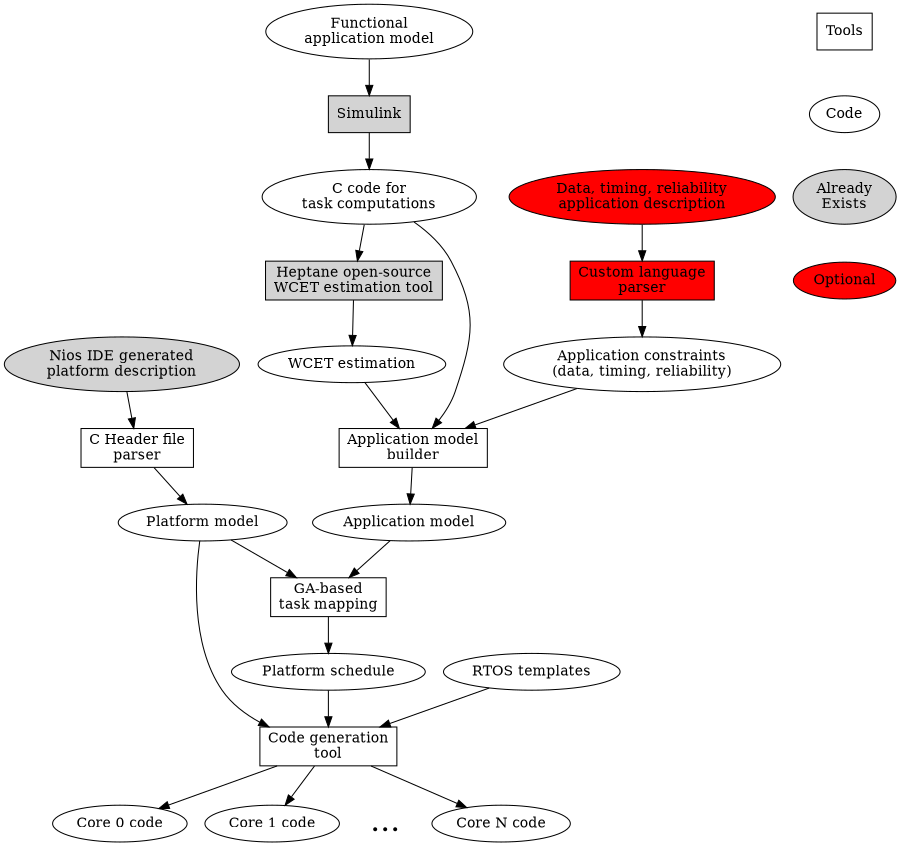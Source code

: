 digraph g {

	size="6,6";
	system_desc [style=filled,label="Nios IDE generated\nplatform description"]
	head_parse [shape=box,label="C Header file\nparser"]
	plat_model [label="Platform model"]
	plat_model -> code_gen

	func_model [label="Functional\napplication model"]
	Simulink [shape=box,style=filled]
	func_model -> Simulink -> app_code
	system_desc -> head_parse -> plat_model


	app_desc [style=filled,fillcolor="red",label="Data, timing, reliability\napplication description"]
	parser [style=filled,fillcolor="red",shape=box,label="Custom language\nparser"]
	abstract_model [label="Application constraints\n(data, timing, reliability)"]
	app_code [label="C code for\ntask computations"]
	heptane [style=filled,shape=box,label="Heptane open-source\nWCET estimation tool"]
	wcet_est [label="WCET estimation"]
	app_builder [shape=box,label="Application model\nbuilder"]
	app_mod [label="Application model"]

	app_desc -> parser
	parser -> abstract_model
	abstract_model -> app_builder
	app_code -> heptane
	app_code -> app_builder
	heptane -> wcet_est
	wcet_est -> app_builder
	app_builder -> app_mod

	templates [label="RTOS templates"]
	mapper [shape=box,label="GA-based\ntask mapping"]
	plat_model -> mapper
	app_mod -> mapper
	templates -> code_gen
	sched [label="Platform schedule"]
	code_gen [shape=box,label="Code generation\ntool"]

	mapper -> sched -> code_gen

	task0 [label="Core 0 code"]
	task1 [label="Core 1 code"]
	taske [shape=plaintext,label="...",fontsize=30]
	taskn [label="Core N code"]
	code_gen -> task0
	code_gen -> task1
	code_gen -> taske [color=none]
	code_gen -> taskn


	Tools [shape=box]
	Tools -> Code [color=none]
	Code -> exists [color=none]
	exists [style=filled,label="Already\nExists"]
	exists -> Optional [color=none]
	Optional [style=filled,fillcolor="red"]
}	